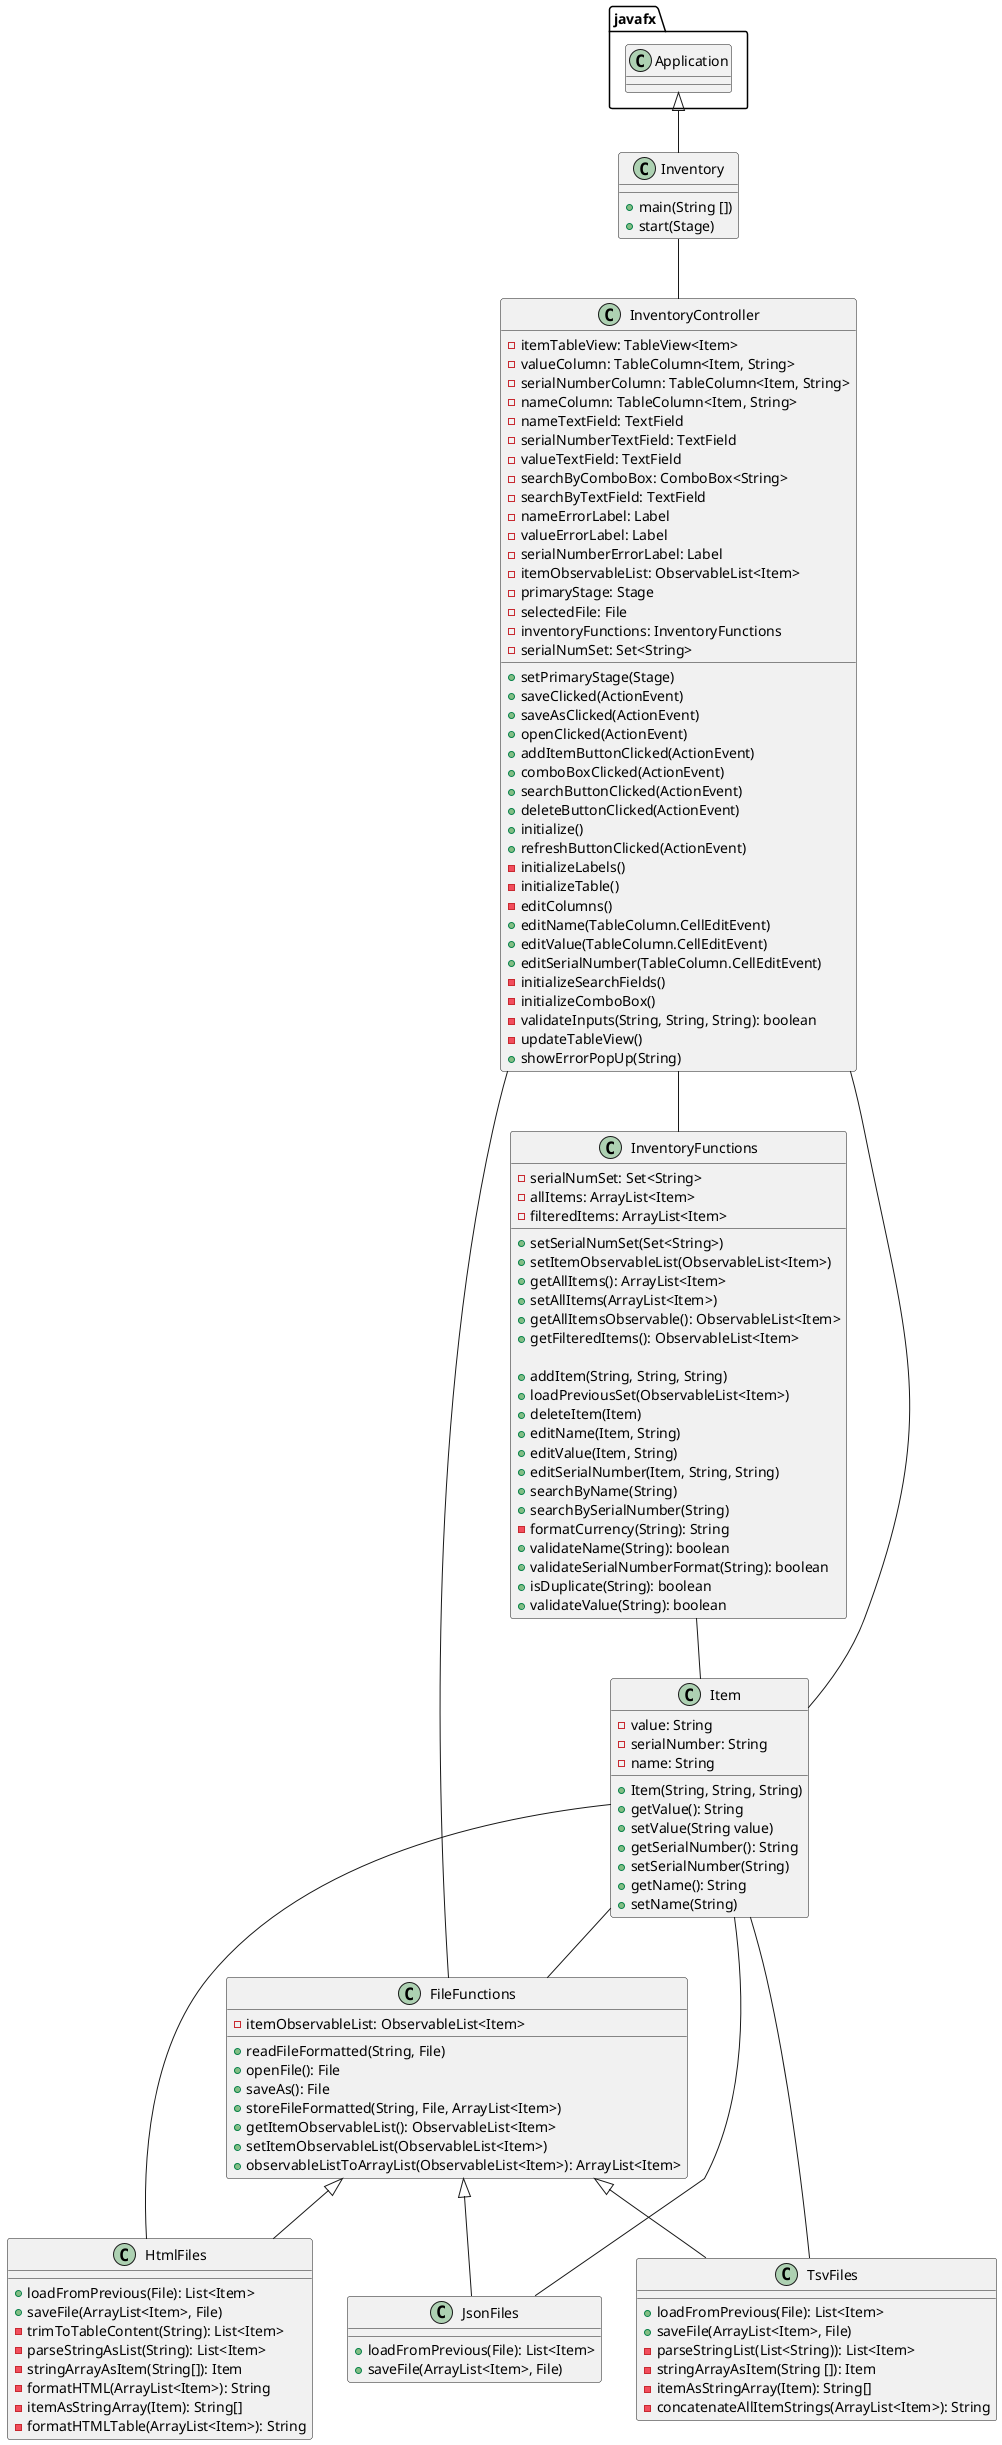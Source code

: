 @startuml
'https://plantuml.com/class-diagram

class Inventory{
    + main(String [])
    + start(Stage)
}

class FileFunctions{
    - itemObservableList: ObservableList<Item>
    + readFileFormatted(String, File)
    + openFile(): File
    + saveAs(): File
    + storeFileFormatted(String, File, ArrayList<Item>)
    + getItemObservableList(): ObservableList<Item>
    + setItemObservableList(ObservableList<Item>)
    + observableListToArrayList(ObservableList<Item>): ArrayList<Item>
}

class JsonFiles{
    + loadFromPrevious(File): List<Item>
    + saveFile(ArrayList<Item>, File)
}

class TsvFiles{
    + loadFromPrevious(File): List<Item>
    + saveFile(ArrayList<Item>, File)
    - parseStringList(List<String)): List<Item>
    - stringArrayAsItem(String []): Item
    - itemAsStringArray(Item): String[]
    - concatenateAllItemStrings(ArrayList<Item>): String
}

class HtmlFiles{
     + loadFromPrevious(File): List<Item>
     + saveFile(ArrayList<Item>, File)
     - trimToTableContent(String): List<Item>
     - parseStringAsList(String): List<Item>
     - stringArrayAsItem(String[]): Item
     - formatHTML(ArrayList<Item>): String
     - itemAsStringArray(Item): String[]
     - formatHTMLTable(ArrayList<Item>): String
}

class InventoryController{
    - itemTableView: TableView<Item>
    - valueColumn: TableColumn<Item, String>
    - serialNumberColumn: TableColumn<Item, String>
    - nameColumn: TableColumn<Item, String>
    - nameTextField: TextField
    - serialNumberTextField: TextField
    - valueTextField: TextField
    - searchByComboBox: ComboBox<String>
    - searchByTextField: TextField
    - nameErrorLabel: Label
    - valueErrorLabel: Label
    - serialNumberErrorLabel: Label
    - itemObservableList: ObservableList<Item>
    - primaryStage: Stage
    - selectedFile: File
    - inventoryFunctions: InventoryFunctions
    - serialNumSet: Set<String>


    + setPrimaryStage(Stage)
    + saveClicked(ActionEvent)
    + saveAsClicked(ActionEvent)
    + openClicked(ActionEvent)
    + addItemButtonClicked(ActionEvent)
    + comboBoxClicked(ActionEvent)
    + searchButtonClicked(ActionEvent)
    + deleteButtonClicked(ActionEvent)
    + initialize()
    + refreshButtonClicked(ActionEvent)
    - initializeLabels()
    - initializeTable()
    - editColumns()
    + editName(TableColumn.CellEditEvent)
    + editValue(TableColumn.CellEditEvent)
    + editSerialNumber(TableColumn.CellEditEvent)
    - initializeSearchFields()
    - initializeComboBox()
    - validateInputs(String, String, String): boolean
    - updateTableView()
    + showErrorPopUp(String)
}

class InventoryFunctions{
    - serialNumSet: Set<String>
    - allItems: ArrayList<Item>
    - filteredItems: ArrayList<Item>

    + setSerialNumSet(Set<String>)
    + setItemObservableList(ObservableList<Item>)
    + getAllItems(): ArrayList<Item>
    + setAllItems(ArrayList<Item>)
    + getAllItemsObservable(): ObservableList<Item>
    + getFilteredItems(): ObservableList<Item>

    + addItem(String, String, String)
    + loadPreviousSet(ObservableList<Item>)
    + deleteItem(Item)
    + editName(Item, String)
    + editValue(Item, String)
    + editSerialNumber(Item, String, String)
    + searchByName(String)
    + searchBySerialNumber(String)
    - formatCurrency(String): String
    + validateName(String): boolean
    + validateSerialNumberFormat(String): boolean
    + isDuplicate(String): boolean
    + validateValue(String): boolean
}

class Item{
    - value: String
    - serialNumber: String
    - name: String

    + Item(String, String, String)
    + getValue(): String
    + setValue(String value)
    + getSerialNumber(): String
    + setSerialNumber(String)
    + getName(): String
    + setName(String)
}



javafx.Application <|-- Inventory
Inventory -- InventoryController
InventoryController -- InventoryFunctions
InventoryController -- Item
InventoryFunctions -- Item
FileFunctions -- InventoryController
Item -- FileFunctions
Item -- JsonFiles
Item -- TsvFiles
Item -- HtmlFiles
FileFunctions <|-- JsonFiles
FileFunctions <|-- TsvFiles
FileFunctions <|-- HtmlFiles

@enduml